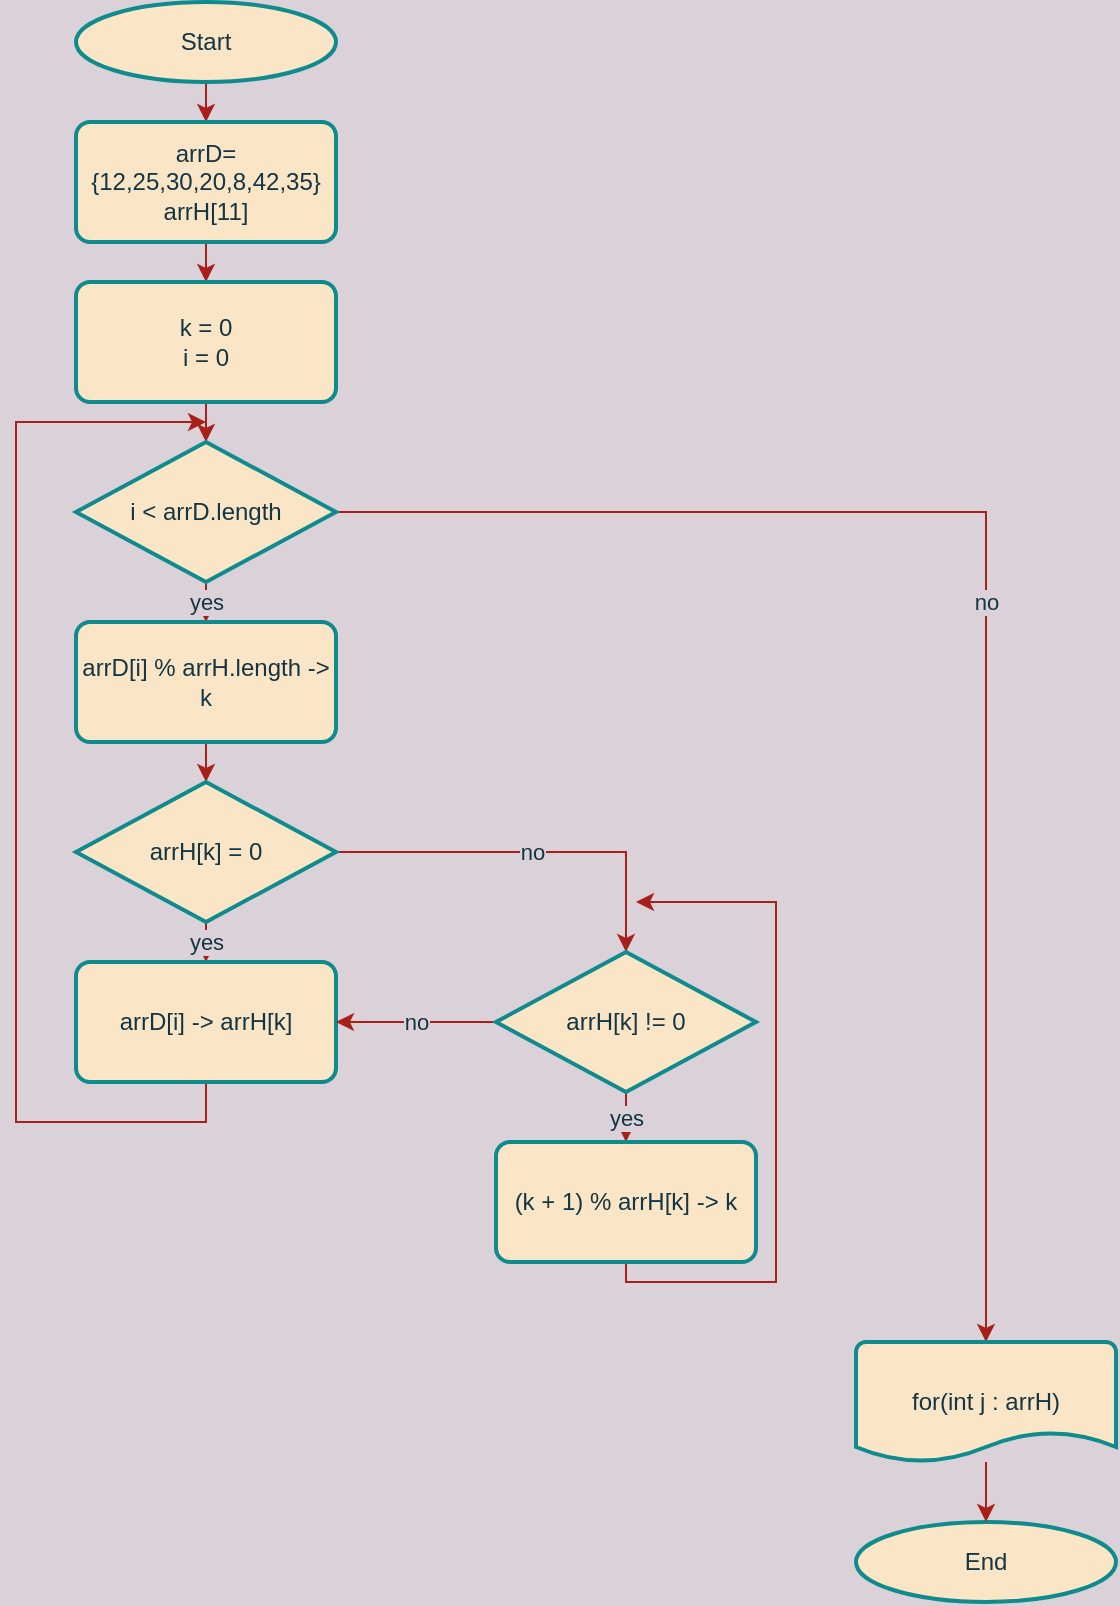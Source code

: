 <mxfile version="19.0.3" type="device"><diagram id="pDzB2dKUEs3ZWiR5oY8c" name="Page-1"><mxGraphModel dx="692" dy="854" grid="1" gridSize="10" guides="1" tooltips="1" connect="1" arrows="1" fold="1" page="1" pageScale="1" pageWidth="850" pageHeight="1100" background="#DAD2D8" math="0" shadow="0"><root><mxCell id="0"/><mxCell id="1" parent="0"/><mxCell id="FlmykZykcI7i22ONYtY9-30" style="edgeStyle=orthogonalEdgeStyle;curved=0;rounded=1;sketch=0;orthogonalLoop=1;jettySize=auto;html=1;exitX=0.5;exitY=1;exitDx=0;exitDy=0;exitPerimeter=0;fontColor=#143642;strokeColor=#A8201A;fillColor=#FAE5C7;" edge="1" parent="1" source="FlmykZykcI7i22ONYtY9-1" target="FlmykZykcI7i22ONYtY9-6"><mxGeometry relative="1" as="geometry"/></mxCell><mxCell id="FlmykZykcI7i22ONYtY9-1" value="Start" style="strokeWidth=2;html=1;shape=mxgraph.flowchart.start_1;whiteSpace=wrap;fillColor=#FAE5C7;strokeColor=#0F8B8D;fontColor=#143642;" vertex="1" parent="1"><mxGeometry x="60" y="40" width="130" height="40" as="geometry"/></mxCell><mxCell id="FlmykZykcI7i22ONYtY9-2" value="End" style="strokeWidth=2;html=1;shape=mxgraph.flowchart.start_1;whiteSpace=wrap;fillColor=#FAE5C7;strokeColor=#0F8B8D;fontColor=#143642;" vertex="1" parent="1"><mxGeometry x="450" y="800" width="130" height="40" as="geometry"/></mxCell><mxCell id="FlmykZykcI7i22ONYtY9-25" style="edgeStyle=orthogonalEdgeStyle;rounded=0;orthogonalLoop=1;jettySize=auto;html=1;exitX=0.5;exitY=1;exitDx=0;exitDy=0;entryX=0.5;entryY=0;entryDx=0;entryDy=0;labelBackgroundColor=#DAD2D8;strokeColor=#A8201A;fontColor=#143642;" edge="1" parent="1" source="FlmykZykcI7i22ONYtY9-6" target="FlmykZykcI7i22ONYtY9-7"><mxGeometry relative="1" as="geometry"/></mxCell><mxCell id="FlmykZykcI7i22ONYtY9-6" value="arrD={12,25,30,20,8,42,35}&lt;br&gt;arrH[11]" style="rounded=1;whiteSpace=wrap;html=1;absoluteArcSize=1;arcSize=14;strokeWidth=2;fillColor=#FAE5C7;strokeColor=#0F8B8D;fontColor=#143642;" vertex="1" parent="1"><mxGeometry x="60" y="100" width="130" height="60" as="geometry"/></mxCell><mxCell id="FlmykZykcI7i22ONYtY9-24" style="edgeStyle=orthogonalEdgeStyle;rounded=0;orthogonalLoop=1;jettySize=auto;html=1;exitX=0.5;exitY=1;exitDx=0;exitDy=0;labelBackgroundColor=#DAD2D8;strokeColor=#A8201A;fontColor=#143642;" edge="1" parent="1" source="FlmykZykcI7i22ONYtY9-7"><mxGeometry relative="1" as="geometry"><mxPoint x="125" y="260" as="targetPoint"/></mxGeometry></mxCell><mxCell id="FlmykZykcI7i22ONYtY9-7" value="k = 0&lt;br&gt;i = 0" style="rounded=1;whiteSpace=wrap;html=1;absoluteArcSize=1;arcSize=14;strokeWidth=2;fillColor=#FAE5C7;strokeColor=#0F8B8D;fontColor=#143642;" vertex="1" parent="1"><mxGeometry x="60" y="180" width="130" height="60" as="geometry"/></mxCell><mxCell id="FlmykZykcI7i22ONYtY9-26" value="yes" style="edgeStyle=orthogonalEdgeStyle;rounded=0;orthogonalLoop=1;jettySize=auto;html=1;exitX=0.5;exitY=1;exitDx=0;exitDy=0;exitPerimeter=0;entryX=0.5;entryY=0;entryDx=0;entryDy=0;labelBackgroundColor=#DAD2D8;strokeColor=#A8201A;fontColor=#143642;" edge="1" parent="1" source="FlmykZykcI7i22ONYtY9-8" target="FlmykZykcI7i22ONYtY9-9"><mxGeometry relative="1" as="geometry"/></mxCell><mxCell id="FlmykZykcI7i22ONYtY9-28" value="no" style="edgeStyle=orthogonalEdgeStyle;rounded=0;orthogonalLoop=1;jettySize=auto;html=1;labelBackgroundColor=#DAD2D8;strokeColor=#A8201A;fontColor=#143642;" edge="1" parent="1" source="FlmykZykcI7i22ONYtY9-8" target="FlmykZykcI7i22ONYtY9-13"><mxGeometry relative="1" as="geometry"/></mxCell><mxCell id="FlmykZykcI7i22ONYtY9-8" value="i &amp;lt; arrD.length" style="strokeWidth=2;html=1;shape=mxgraph.flowchart.decision;whiteSpace=wrap;fillColor=#FAE5C7;strokeColor=#0F8B8D;fontColor=#143642;" vertex="1" parent="1"><mxGeometry x="60" y="260" width="130" height="70" as="geometry"/></mxCell><mxCell id="FlmykZykcI7i22ONYtY9-27" style="edgeStyle=orthogonalEdgeStyle;rounded=0;orthogonalLoop=1;jettySize=auto;html=1;exitX=0.5;exitY=1;exitDx=0;exitDy=0;entryX=0.5;entryY=0;entryDx=0;entryDy=0;entryPerimeter=0;labelBackgroundColor=#DAD2D8;strokeColor=#A8201A;fontColor=#143642;" edge="1" parent="1" source="FlmykZykcI7i22ONYtY9-9" target="FlmykZykcI7i22ONYtY9-10"><mxGeometry relative="1" as="geometry"/></mxCell><mxCell id="FlmykZykcI7i22ONYtY9-9" value="arrD[i] % arrH.length -&amp;gt; k" style="rounded=1;whiteSpace=wrap;html=1;absoluteArcSize=1;arcSize=14;strokeWidth=2;fillColor=#FAE5C7;strokeColor=#0F8B8D;fontColor=#143642;" vertex="1" parent="1"><mxGeometry x="60" y="350" width="130" height="60" as="geometry"/></mxCell><mxCell id="FlmykZykcI7i22ONYtY9-12" value="yes" style="edgeStyle=orthogonalEdgeStyle;rounded=0;orthogonalLoop=1;jettySize=auto;html=1;exitX=0.5;exitY=1;exitDx=0;exitDy=0;exitPerimeter=0;entryX=0.5;entryY=0;entryDx=0;entryDy=0;labelBackgroundColor=#DAD2D8;strokeColor=#A8201A;fontColor=#143642;" edge="1" parent="1" source="FlmykZykcI7i22ONYtY9-10" target="FlmykZykcI7i22ONYtY9-11"><mxGeometry relative="1" as="geometry"/></mxCell><mxCell id="FlmykZykcI7i22ONYtY9-17" value="no" style="edgeStyle=orthogonalEdgeStyle;rounded=0;orthogonalLoop=1;jettySize=auto;html=1;entryX=0.5;entryY=0;entryDx=0;entryDy=0;entryPerimeter=0;labelBackgroundColor=#DAD2D8;strokeColor=#A8201A;fontColor=#143642;" edge="1" parent="1" source="FlmykZykcI7i22ONYtY9-10" target="FlmykZykcI7i22ONYtY9-16"><mxGeometry relative="1" as="geometry"/></mxCell><mxCell id="FlmykZykcI7i22ONYtY9-10" value="arrH[k] = 0" style="strokeWidth=2;html=1;shape=mxgraph.flowchart.decision;whiteSpace=wrap;fillColor=#FAE5C7;strokeColor=#0F8B8D;fontColor=#143642;" vertex="1" parent="1"><mxGeometry x="60" y="430" width="130" height="70" as="geometry"/></mxCell><mxCell id="FlmykZykcI7i22ONYtY9-23" style="edgeStyle=orthogonalEdgeStyle;rounded=0;orthogonalLoop=1;jettySize=auto;html=1;labelBackgroundColor=#DAD2D8;strokeColor=#A8201A;fontColor=#143642;" edge="1" parent="1" source="FlmykZykcI7i22ONYtY9-11"><mxGeometry relative="1" as="geometry"><mxPoint x="125" y="250" as="targetPoint"/><Array as="points"><mxPoint x="125" y="600"/><mxPoint x="30" y="600"/><mxPoint x="30" y="250"/></Array></mxGeometry></mxCell><mxCell id="FlmykZykcI7i22ONYtY9-11" value="arrD[i] -&amp;gt; arrH[k]" style="rounded=1;whiteSpace=wrap;html=1;absoluteArcSize=1;arcSize=14;strokeWidth=2;fillColor=#FAE5C7;strokeColor=#0F8B8D;fontColor=#143642;" vertex="1" parent="1"><mxGeometry x="60" y="520" width="130" height="60" as="geometry"/></mxCell><mxCell id="FlmykZykcI7i22ONYtY9-29" value="" style="edgeStyle=orthogonalEdgeStyle;rounded=0;orthogonalLoop=1;jettySize=auto;html=1;labelBackgroundColor=#DAD2D8;strokeColor=#A8201A;fontColor=#143642;" edge="1" parent="1" source="FlmykZykcI7i22ONYtY9-13" target="FlmykZykcI7i22ONYtY9-2"><mxGeometry relative="1" as="geometry"/></mxCell><mxCell id="FlmykZykcI7i22ONYtY9-13" value="for(int j : arrH)" style="strokeWidth=2;html=1;shape=mxgraph.flowchart.document2;whiteSpace=wrap;size=0.25;fillColor=#FAE5C7;strokeColor=#0F8B8D;fontColor=#143642;" vertex="1" parent="1"><mxGeometry x="450" y="710" width="130" height="60" as="geometry"/></mxCell><mxCell id="FlmykZykcI7i22ONYtY9-19" value="yes" style="edgeStyle=orthogonalEdgeStyle;rounded=0;orthogonalLoop=1;jettySize=auto;html=1;exitX=0.5;exitY=1;exitDx=0;exitDy=0;exitPerimeter=0;entryX=0.5;entryY=0;entryDx=0;entryDy=0;labelBackgroundColor=#DAD2D8;strokeColor=#A8201A;fontColor=#143642;" edge="1" parent="1" source="FlmykZykcI7i22ONYtY9-16" target="FlmykZykcI7i22ONYtY9-18"><mxGeometry relative="1" as="geometry"/></mxCell><mxCell id="FlmykZykcI7i22ONYtY9-22" value="no" style="edgeStyle=orthogonalEdgeStyle;rounded=0;orthogonalLoop=1;jettySize=auto;html=1;labelBackgroundColor=#DAD2D8;strokeColor=#A8201A;fontColor=#143642;" edge="1" parent="1" source="FlmykZykcI7i22ONYtY9-16" target="FlmykZykcI7i22ONYtY9-11"><mxGeometry relative="1" as="geometry"/></mxCell><mxCell id="FlmykZykcI7i22ONYtY9-16" value="arrH[k] != 0" style="strokeWidth=2;html=1;shape=mxgraph.flowchart.decision;whiteSpace=wrap;fillColor=#FAE5C7;strokeColor=#0F8B8D;fontColor=#143642;" vertex="1" parent="1"><mxGeometry x="270" y="515" width="130" height="70" as="geometry"/></mxCell><mxCell id="FlmykZykcI7i22ONYtY9-21" style="edgeStyle=orthogonalEdgeStyle;rounded=0;orthogonalLoop=1;jettySize=auto;html=1;labelBackgroundColor=#DAD2D8;strokeColor=#A8201A;fontColor=#143642;" edge="1" parent="1" source="FlmykZykcI7i22ONYtY9-18"><mxGeometry relative="1" as="geometry"><mxPoint x="340" y="490" as="targetPoint"/><Array as="points"><mxPoint x="335" y="680"/><mxPoint x="410" y="680"/><mxPoint x="410" y="490"/></Array></mxGeometry></mxCell><mxCell id="FlmykZykcI7i22ONYtY9-18" value="(k + 1) % arrH[k] -&amp;gt; k" style="rounded=1;whiteSpace=wrap;html=1;absoluteArcSize=1;arcSize=14;strokeWidth=2;fillColor=#FAE5C7;strokeColor=#0F8B8D;fontColor=#143642;" vertex="1" parent="1"><mxGeometry x="270" y="610" width="130" height="60" as="geometry"/></mxCell></root></mxGraphModel></diagram></mxfile>